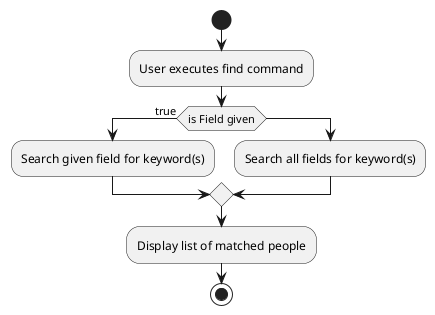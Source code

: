 @startuml
'https://plantuml.com/activity-diagram-beta

start
:User executes find command;
if (is Field given) then (true)
  :Search given field for keyword(s);
else
:Search all fields for keyword(s);
endif
:Display list of matched people;
stop

@enduml
